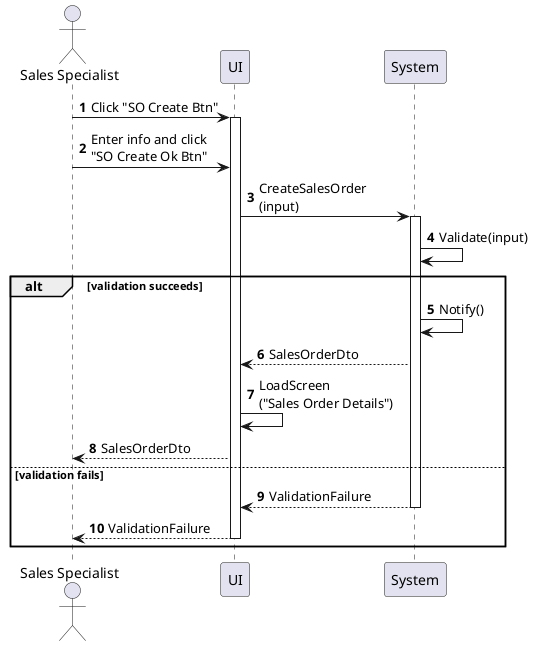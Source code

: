 @startuml sales-order-create
autonumber

actor "Sales Specialist" as a
participant UI as f
participant System as b

a -> f : Click "SO Create Btn"
activate f
a -> f : Enter info and click\n"SO Create Ok Btn"
f -> b : CreateSalesOrder\n(input)
activate b
b -> b : Validate(input)

alt validation succeeds
    b -> b : Notify()
    b --> f : SalesOrderDto
    f -> f : LoadScreen\n("Sales Order Details")
    f --> a : SalesOrderDto
else validation fails
    return ValidationFailure
    return ValidationFailure
end
@enduml